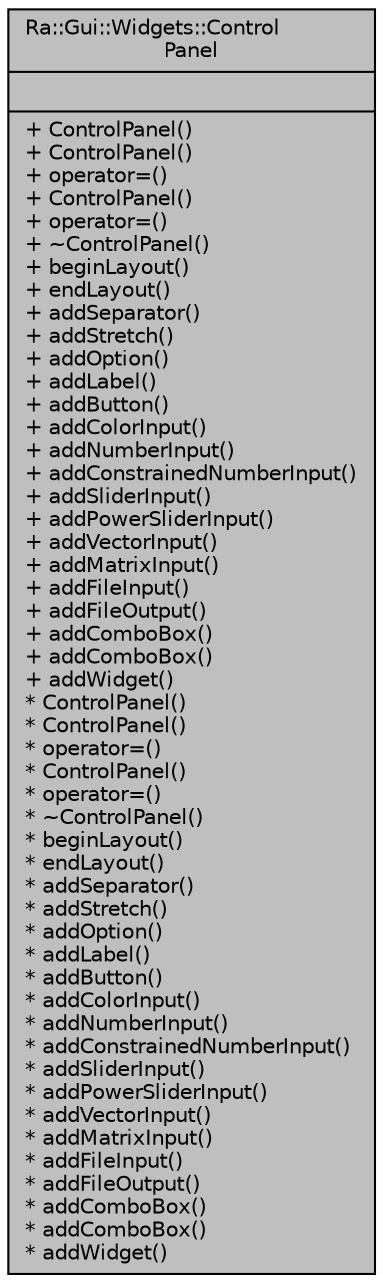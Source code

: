digraph "Ra::Gui::Widgets::ControlPanel"
{
 // INTERACTIVE_SVG=YES
 // LATEX_PDF_SIZE
  edge [fontname="Helvetica",fontsize="10",labelfontname="Helvetica",labelfontsize="10"];
  node [fontname="Helvetica",fontsize="10",shape=record];
  Node1 [label="{Ra::Gui::Widgets::Control\lPanel\n||+ ControlPanel()\l+ ControlPanel()\l+ operator=()\l+ ControlPanel()\l+ operator=()\l+ ~ControlPanel()\l+ beginLayout()\l+ endLayout()\l+ addSeparator()\l+ addStretch()\l+ addOption()\l+ addLabel()\l+ addButton()\l+ addColorInput()\l+ addNumberInput()\l+ addConstrainedNumberInput()\l+ addSliderInput()\l+ addPowerSliderInput()\l+ addVectorInput()\l+ addMatrixInput()\l+ addFileInput()\l+ addFileOutput()\l+ addComboBox()\l+ addComboBox()\l+ addWidget()\l* ControlPanel()\l* ControlPanel()\l* operator=()\l* ControlPanel()\l* operator=()\l* ~ControlPanel()\l* beginLayout()\l* endLayout()\l* addSeparator()\l* addStretch()\l* addOption()\l* addLabel()\l* addButton()\l* addColorInput()\l* addNumberInput()\l* addConstrainedNumberInput()\l* addSliderInput()\l* addPowerSliderInput()\l* addVectorInput()\l* addMatrixInput()\l* addFileInput()\l* addFileOutput()\l* addComboBox()\l* addComboBox()\l* addWidget()\l}",height=0.2,width=0.4,color="black", fillcolor="grey75", style="filled", fontcolor="black",tooltip=" "];
}
